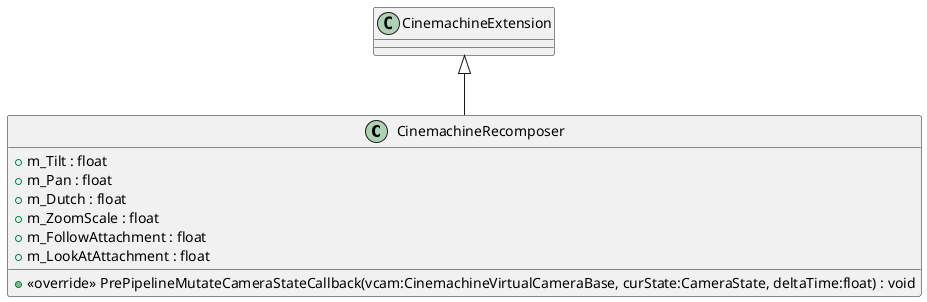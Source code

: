 @startuml
class CinemachineRecomposer {
    + m_Tilt : float
    + m_Pan : float
    + m_Dutch : float
    + m_ZoomScale : float
    + m_FollowAttachment : float
    + m_LookAtAttachment : float
    + <<override>> PrePipelineMutateCameraStateCallback(vcam:CinemachineVirtualCameraBase, curState:CameraState, deltaTime:float) : void
}
CinemachineExtension <|-- CinemachineRecomposer
@enduml
